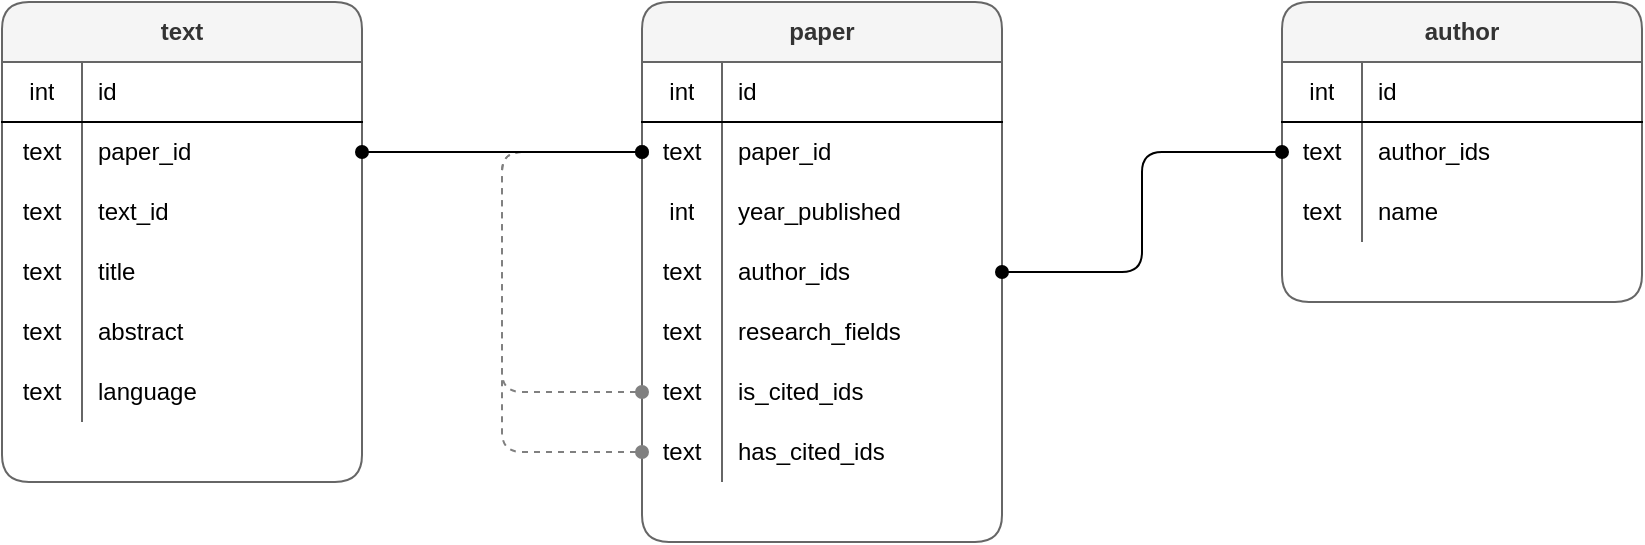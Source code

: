 <mxfile version="13.10.4" type="device"><diagram id="uzBlLWDX8OQpmBwyoThJ" name="Page-1"><mxGraphModel dx="946" dy="623" grid="1" gridSize="10" guides="1" tooltips="1" connect="1" arrows="1" fold="1" page="1" pageScale="1" pageWidth="1600" pageHeight="900" math="0" shadow="0"><root><mxCell id="0"/><mxCell id="1" parent="0"/><mxCell id="PZ33jid55H1ax71aNGN9-1" value="text" style="shape=table;html=1;whiteSpace=wrap;startSize=30;container=1;collapsible=0;childLayout=tableLayout;fixedRows=1;rowLines=0;fontStyle=1;align=center;rounded=1;fillColor=#f5f5f5;strokeColor=#666666;fontColor=#333333;" parent="1" vertex="1"><mxGeometry x="40" y="80" width="180" height="240" as="geometry"/></mxCell><mxCell id="PZ33jid55H1ax71aNGN9-2" value="" style="shape=partialRectangle;html=1;whiteSpace=wrap;collapsible=0;dropTarget=0;pointerEvents=0;fillColor=none;top=0;left=0;bottom=1;right=0;points=[[0,0.5],[1,0.5]];portConstraint=eastwest;" parent="PZ33jid55H1ax71aNGN9-1" vertex="1"><mxGeometry y="30" width="180" height="30" as="geometry"/></mxCell><mxCell id="PZ33jid55H1ax71aNGN9-3" value="int" style="shape=partialRectangle;html=1;whiteSpace=wrap;connectable=0;fillColor=none;top=0;left=0;bottom=0;right=0;overflow=hidden;" parent="PZ33jid55H1ax71aNGN9-2" vertex="1"><mxGeometry width="40" height="30" as="geometry"/></mxCell><mxCell id="PZ33jid55H1ax71aNGN9-4" value="id" style="shape=partialRectangle;html=1;whiteSpace=wrap;connectable=0;fillColor=none;top=0;left=0;bottom=0;right=0;align=left;spacingLeft=6;overflow=hidden;" parent="PZ33jid55H1ax71aNGN9-2" vertex="1"><mxGeometry x="40" width="140" height="30" as="geometry"/></mxCell><mxCell id="PZ33jid55H1ax71aNGN9-8" value="" style="shape=partialRectangle;html=1;whiteSpace=wrap;collapsible=0;dropTarget=0;pointerEvents=0;fillColor=none;top=0;left=0;bottom=0;right=0;points=[[0,0.5],[1,0.5]];portConstraint=eastwest;" parent="PZ33jid55H1ax71aNGN9-1" vertex="1"><mxGeometry y="60" width="180" height="30" as="geometry"/></mxCell><mxCell id="PZ33jid55H1ax71aNGN9-9" value="text" style="shape=partialRectangle;html=1;whiteSpace=wrap;connectable=0;fillColor=none;top=0;left=0;bottom=0;right=0;overflow=hidden;" parent="PZ33jid55H1ax71aNGN9-8" vertex="1"><mxGeometry width="40" height="30" as="geometry"/></mxCell><mxCell id="PZ33jid55H1ax71aNGN9-10" value="paper_id" style="shape=partialRectangle;html=1;whiteSpace=wrap;connectable=0;fillColor=none;top=0;left=0;bottom=0;right=0;align=left;spacingLeft=6;overflow=hidden;" parent="PZ33jid55H1ax71aNGN9-8" vertex="1"><mxGeometry x="40" width="140" height="30" as="geometry"/></mxCell><mxCell id="PZ33jid55H1ax71aNGN9-5" value="" style="shape=partialRectangle;html=1;whiteSpace=wrap;collapsible=0;dropTarget=0;pointerEvents=0;fillColor=none;top=0;left=0;bottom=0;right=0;points=[[0,0.5],[1,0.5]];portConstraint=eastwest;" parent="PZ33jid55H1ax71aNGN9-1" vertex="1"><mxGeometry y="90" width="180" height="30" as="geometry"/></mxCell><mxCell id="PZ33jid55H1ax71aNGN9-6" value="text" style="shape=partialRectangle;html=1;whiteSpace=wrap;connectable=0;fillColor=none;top=0;left=0;bottom=0;right=0;overflow=hidden;" parent="PZ33jid55H1ax71aNGN9-5" vertex="1"><mxGeometry width="40" height="30" as="geometry"/></mxCell><mxCell id="PZ33jid55H1ax71aNGN9-7" value="text_id" style="shape=partialRectangle;html=1;whiteSpace=wrap;connectable=0;fillColor=none;top=0;left=0;bottom=0;right=0;align=left;spacingLeft=6;overflow=hidden;" parent="PZ33jid55H1ax71aNGN9-5" vertex="1"><mxGeometry x="40" width="140" height="30" as="geometry"/></mxCell><mxCell id="PZ33jid55H1ax71aNGN9-14" value="" style="shape=partialRectangle;html=1;whiteSpace=wrap;collapsible=0;dropTarget=0;pointerEvents=0;fillColor=none;top=0;left=0;bottom=0;right=0;points=[[0,0.5],[1,0.5]];portConstraint=eastwest;" parent="PZ33jid55H1ax71aNGN9-1" vertex="1"><mxGeometry y="120" width="180" height="30" as="geometry"/></mxCell><mxCell id="PZ33jid55H1ax71aNGN9-15" value="text" style="shape=partialRectangle;html=1;whiteSpace=wrap;connectable=0;fillColor=none;top=0;left=0;bottom=0;right=0;overflow=hidden;" parent="PZ33jid55H1ax71aNGN9-14" vertex="1"><mxGeometry width="40" height="30" as="geometry"/></mxCell><mxCell id="PZ33jid55H1ax71aNGN9-16" value="title" style="shape=partialRectangle;html=1;whiteSpace=wrap;connectable=0;fillColor=none;top=0;left=0;bottom=0;right=0;align=left;spacingLeft=6;overflow=hidden;" parent="PZ33jid55H1ax71aNGN9-14" vertex="1"><mxGeometry x="40" width="140" height="30" as="geometry"/></mxCell><mxCell id="PZ33jid55H1ax71aNGN9-17" value="" style="shape=partialRectangle;html=1;whiteSpace=wrap;collapsible=0;dropTarget=0;pointerEvents=0;fillColor=none;top=0;left=0;bottom=0;right=0;points=[[0,0.5],[1,0.5]];portConstraint=eastwest;" parent="PZ33jid55H1ax71aNGN9-1" vertex="1"><mxGeometry y="150" width="180" height="30" as="geometry"/></mxCell><mxCell id="PZ33jid55H1ax71aNGN9-18" value="text" style="shape=partialRectangle;html=1;whiteSpace=wrap;connectable=0;fillColor=none;top=0;left=0;bottom=0;right=0;overflow=hidden;" parent="PZ33jid55H1ax71aNGN9-17" vertex="1"><mxGeometry width="40" height="30" as="geometry"/></mxCell><mxCell id="PZ33jid55H1ax71aNGN9-19" value="abstract" style="shape=partialRectangle;html=1;whiteSpace=wrap;connectable=0;fillColor=none;top=0;left=0;bottom=0;right=0;align=left;spacingLeft=6;overflow=hidden;" parent="PZ33jid55H1ax71aNGN9-17" vertex="1"><mxGeometry x="40" width="140" height="30" as="geometry"/></mxCell><mxCell id="EBa_PDKYJRNAmzm4SMT6-5" value="" style="shape=partialRectangle;html=1;whiteSpace=wrap;collapsible=0;dropTarget=0;pointerEvents=0;fillColor=none;top=0;left=0;bottom=0;right=0;points=[[0,0.5],[1,0.5]];portConstraint=eastwest;" parent="PZ33jid55H1ax71aNGN9-1" vertex="1"><mxGeometry y="180" width="180" height="30" as="geometry"/></mxCell><mxCell id="EBa_PDKYJRNAmzm4SMT6-6" value="text" style="shape=partialRectangle;html=1;whiteSpace=wrap;connectable=0;fillColor=none;top=0;left=0;bottom=0;right=0;overflow=hidden;" parent="EBa_PDKYJRNAmzm4SMT6-5" vertex="1"><mxGeometry width="40" height="30" as="geometry"/></mxCell><mxCell id="EBa_PDKYJRNAmzm4SMT6-7" value="language" style="shape=partialRectangle;html=1;whiteSpace=wrap;connectable=0;fillColor=none;top=0;left=0;bottom=0;right=0;align=left;spacingLeft=6;overflow=hidden;" parent="EBa_PDKYJRNAmzm4SMT6-5" vertex="1"><mxGeometry x="40" width="140" height="30" as="geometry"/></mxCell><mxCell id="PZ33jid55H1ax71aNGN9-20" value="author" style="shape=table;html=1;whiteSpace=wrap;startSize=30;container=1;collapsible=0;childLayout=tableLayout;fixedRows=1;rowLines=0;fontStyle=1;align=center;rounded=1;fillColor=#f5f5f5;strokeColor=#666666;fontColor=#333333;" parent="1" vertex="1"><mxGeometry x="680" y="80" width="180" height="150" as="geometry"/></mxCell><mxCell id="PZ33jid55H1ax71aNGN9-21" value="" style="shape=partialRectangle;html=1;whiteSpace=wrap;collapsible=0;dropTarget=0;pointerEvents=0;fillColor=none;top=0;left=0;bottom=1;right=0;points=[[0,0.5],[1,0.5]];portConstraint=eastwest;" parent="PZ33jid55H1ax71aNGN9-20" vertex="1"><mxGeometry y="30" width="180" height="30" as="geometry"/></mxCell><mxCell id="PZ33jid55H1ax71aNGN9-22" value="int" style="shape=partialRectangle;html=1;whiteSpace=wrap;connectable=0;fillColor=none;top=0;left=0;bottom=0;right=0;overflow=hidden;" parent="PZ33jid55H1ax71aNGN9-21" vertex="1"><mxGeometry width="40" height="30" as="geometry"/></mxCell><mxCell id="PZ33jid55H1ax71aNGN9-23" value="id" style="shape=partialRectangle;html=1;whiteSpace=wrap;connectable=0;fillColor=none;top=0;left=0;bottom=0;right=0;align=left;spacingLeft=6;overflow=hidden;" parent="PZ33jid55H1ax71aNGN9-21" vertex="1"><mxGeometry x="40" width="140" height="30" as="geometry"/></mxCell><mxCell id="PZ33jid55H1ax71aNGN9-24" value="" style="shape=partialRectangle;html=1;whiteSpace=wrap;collapsible=0;dropTarget=0;pointerEvents=0;fillColor=none;top=0;left=0;bottom=0;right=0;points=[[0,0.5],[1,0.5]];portConstraint=eastwest;" parent="PZ33jid55H1ax71aNGN9-20" vertex="1"><mxGeometry y="60" width="180" height="30" as="geometry"/></mxCell><mxCell id="PZ33jid55H1ax71aNGN9-25" value="text" style="shape=partialRectangle;html=1;whiteSpace=wrap;connectable=0;fillColor=none;top=0;left=0;bottom=0;right=0;overflow=hidden;" parent="PZ33jid55H1ax71aNGN9-24" vertex="1"><mxGeometry width="40" height="30" as="geometry"/></mxCell><mxCell id="PZ33jid55H1ax71aNGN9-26" value="author_ids" style="shape=partialRectangle;html=1;whiteSpace=wrap;connectable=0;fillColor=none;top=0;left=0;bottom=0;right=0;align=left;spacingLeft=6;overflow=hidden;" parent="PZ33jid55H1ax71aNGN9-24" vertex="1"><mxGeometry x="40" width="140" height="30" as="geometry"/></mxCell><mxCell id="PZ33jid55H1ax71aNGN9-30" value="" style="shape=partialRectangle;html=1;whiteSpace=wrap;collapsible=0;dropTarget=0;pointerEvents=0;fillColor=none;top=0;left=0;bottom=0;right=0;points=[[0,0.5],[1,0.5]];portConstraint=eastwest;" parent="PZ33jid55H1ax71aNGN9-20" vertex="1"><mxGeometry y="90" width="180" height="30" as="geometry"/></mxCell><mxCell id="PZ33jid55H1ax71aNGN9-31" value="text" style="shape=partialRectangle;html=1;whiteSpace=wrap;connectable=0;fillColor=none;top=0;left=0;bottom=0;right=0;overflow=hidden;" parent="PZ33jid55H1ax71aNGN9-30" vertex="1"><mxGeometry width="40" height="30" as="geometry"/></mxCell><mxCell id="PZ33jid55H1ax71aNGN9-32" value="name" style="shape=partialRectangle;html=1;whiteSpace=wrap;connectable=0;fillColor=none;top=0;left=0;bottom=0;right=0;align=left;spacingLeft=6;overflow=hidden;" parent="PZ33jid55H1ax71aNGN9-30" vertex="1"><mxGeometry x="40" width="140" height="30" as="geometry"/></mxCell><mxCell id="PZ33jid55H1ax71aNGN9-36" value="paper" style="shape=table;html=1;whiteSpace=wrap;startSize=30;container=1;collapsible=0;childLayout=tableLayout;fixedRows=1;rowLines=0;fontStyle=1;align=center;fillColor=#f5f5f5;strokeColor=#666666;fontColor=#333333;rounded=1;" parent="1" vertex="1"><mxGeometry x="360" y="80" width="180" height="270" as="geometry"/></mxCell><mxCell id="PZ33jid55H1ax71aNGN9-37" value="" style="shape=partialRectangle;html=1;whiteSpace=wrap;collapsible=0;dropTarget=0;pointerEvents=0;fillColor=none;top=0;left=0;bottom=1;right=0;points=[[0,0.5],[1,0.5]];portConstraint=eastwest;" parent="PZ33jid55H1ax71aNGN9-36" vertex="1"><mxGeometry y="30" width="180" height="30" as="geometry"/></mxCell><mxCell id="PZ33jid55H1ax71aNGN9-38" value="int" style="shape=partialRectangle;html=1;whiteSpace=wrap;connectable=0;fillColor=none;top=0;left=0;bottom=0;right=0;overflow=hidden;" parent="PZ33jid55H1ax71aNGN9-37" vertex="1"><mxGeometry width="40" height="30" as="geometry"/></mxCell><mxCell id="PZ33jid55H1ax71aNGN9-39" value="id" style="shape=partialRectangle;html=1;whiteSpace=wrap;connectable=0;fillColor=none;top=0;left=0;bottom=0;right=0;align=left;spacingLeft=6;overflow=hidden;" parent="PZ33jid55H1ax71aNGN9-37" vertex="1"><mxGeometry x="40" width="140" height="30" as="geometry"/></mxCell><mxCell id="PZ33jid55H1ax71aNGN9-43" value="" style="shape=partialRectangle;html=1;whiteSpace=wrap;collapsible=0;dropTarget=0;pointerEvents=0;fillColor=none;top=0;left=0;bottom=0;right=0;points=[[0,0.5],[1,0.5]];portConstraint=eastwest;" parent="PZ33jid55H1ax71aNGN9-36" vertex="1"><mxGeometry y="60" width="180" height="30" as="geometry"/></mxCell><mxCell id="PZ33jid55H1ax71aNGN9-44" value="text" style="shape=partialRectangle;html=1;whiteSpace=wrap;connectable=0;fillColor=none;top=0;left=0;bottom=0;right=0;overflow=hidden;" parent="PZ33jid55H1ax71aNGN9-43" vertex="1"><mxGeometry width="40" height="30" as="geometry"/></mxCell><mxCell id="PZ33jid55H1ax71aNGN9-45" value="paper_id" style="shape=partialRectangle;html=1;whiteSpace=wrap;connectable=0;fillColor=none;top=0;left=0;bottom=0;right=0;align=left;spacingLeft=6;overflow=hidden;" parent="PZ33jid55H1ax71aNGN9-43" vertex="1"><mxGeometry x="40" width="140" height="30" as="geometry"/></mxCell><mxCell id="PZ33jid55H1ax71aNGN9-40" value="" style="shape=partialRectangle;html=1;whiteSpace=wrap;collapsible=0;dropTarget=0;pointerEvents=0;fillColor=none;top=0;left=0;bottom=0;right=0;points=[[0,0.5],[1,0.5]];portConstraint=eastwest;" parent="PZ33jid55H1ax71aNGN9-36" vertex="1"><mxGeometry y="90" width="180" height="30" as="geometry"/></mxCell><mxCell id="PZ33jid55H1ax71aNGN9-41" value="int" style="shape=partialRectangle;html=1;whiteSpace=wrap;connectable=0;fillColor=none;top=0;left=0;bottom=0;right=0;overflow=hidden;" parent="PZ33jid55H1ax71aNGN9-40" vertex="1"><mxGeometry width="40" height="30" as="geometry"/></mxCell><mxCell id="PZ33jid55H1ax71aNGN9-42" value="year_published" style="shape=partialRectangle;html=1;whiteSpace=wrap;connectable=0;fillColor=none;top=0;left=0;bottom=0;right=0;align=left;spacingLeft=6;overflow=hidden;" parent="PZ33jid55H1ax71aNGN9-40" vertex="1"><mxGeometry x="40" width="140" height="30" as="geometry"/></mxCell><mxCell id="PZ33jid55H1ax71aNGN9-46" value="" style="shape=partialRectangle;html=1;whiteSpace=wrap;collapsible=0;dropTarget=0;pointerEvents=0;fillColor=none;top=0;left=0;bottom=0;right=0;points=[[0,0.5],[1,0.5]];portConstraint=eastwest;" parent="PZ33jid55H1ax71aNGN9-36" vertex="1"><mxGeometry y="120" width="180" height="30" as="geometry"/></mxCell><mxCell id="PZ33jid55H1ax71aNGN9-47" value="text" style="shape=partialRectangle;html=1;whiteSpace=wrap;connectable=0;fillColor=none;top=0;left=0;bottom=0;right=0;overflow=hidden;" parent="PZ33jid55H1ax71aNGN9-46" vertex="1"><mxGeometry width="40" height="30" as="geometry"/></mxCell><mxCell id="PZ33jid55H1ax71aNGN9-48" value="author_ids" style="shape=partialRectangle;html=1;whiteSpace=wrap;connectable=0;fillColor=none;top=0;left=0;bottom=0;right=0;align=left;spacingLeft=6;overflow=hidden;" parent="PZ33jid55H1ax71aNGN9-46" vertex="1"><mxGeometry x="40" width="140" height="30" as="geometry"/></mxCell><mxCell id="PZ33jid55H1ax71aNGN9-52" value="" style="shape=partialRectangle;html=1;whiteSpace=wrap;collapsible=0;dropTarget=0;pointerEvents=0;fillColor=none;top=0;left=0;bottom=0;right=0;points=[[0,0.5],[1,0.5]];portConstraint=eastwest;" parent="PZ33jid55H1ax71aNGN9-36" vertex="1"><mxGeometry y="150" width="180" height="30" as="geometry"/></mxCell><mxCell id="PZ33jid55H1ax71aNGN9-53" value="text" style="shape=partialRectangle;html=1;whiteSpace=wrap;connectable=0;fillColor=none;top=0;left=0;bottom=0;right=0;overflow=hidden;" parent="PZ33jid55H1ax71aNGN9-52" vertex="1"><mxGeometry width="40" height="30" as="geometry"/></mxCell><mxCell id="PZ33jid55H1ax71aNGN9-54" value="research_fields" style="shape=partialRectangle;html=1;whiteSpace=wrap;connectable=0;fillColor=none;top=0;left=0;bottom=0;right=0;align=left;spacingLeft=6;overflow=hidden;" parent="PZ33jid55H1ax71aNGN9-52" vertex="1"><mxGeometry x="40" width="140" height="30" as="geometry"/></mxCell><mxCell id="EBa_PDKYJRNAmzm4SMT6-3" style="edgeStyle=orthogonalEdgeStyle;rounded=1;orthogonalLoop=1;jettySize=auto;html=1;entryX=0;entryY=0.5;entryDx=0;entryDy=0;startArrow=oval;startFill=1;endArrow=oval;endFill=1;dashed=1;fillColor=#f5f5f5;strokeColor=#808080;" parent="PZ33jid55H1ax71aNGN9-36" source="PZ33jid55H1ax71aNGN9-58" target="PZ33jid55H1ax71aNGN9-43" edge="1"><mxGeometry relative="1" as="geometry"><Array as="points"><mxPoint x="-70" y="195"/><mxPoint x="-70" y="75"/></Array></mxGeometry></mxCell><mxCell id="PZ33jid55H1ax71aNGN9-58" value="" style="shape=partialRectangle;html=1;whiteSpace=wrap;collapsible=0;dropTarget=0;pointerEvents=0;fillColor=none;top=0;left=0;bottom=0;right=0;points=[[0,0.5],[1,0.5]];portConstraint=eastwest;" parent="PZ33jid55H1ax71aNGN9-36" vertex="1"><mxGeometry y="180" width="180" height="30" as="geometry"/></mxCell><mxCell id="PZ33jid55H1ax71aNGN9-59" value="text" style="shape=partialRectangle;html=1;whiteSpace=wrap;connectable=0;fillColor=none;top=0;left=0;bottom=0;right=0;overflow=hidden;" parent="PZ33jid55H1ax71aNGN9-58" vertex="1"><mxGeometry width="40" height="30" as="geometry"/></mxCell><mxCell id="PZ33jid55H1ax71aNGN9-60" value="is_cited_ids" style="shape=partialRectangle;html=1;whiteSpace=wrap;connectable=0;fillColor=none;top=0;left=0;bottom=0;right=0;align=left;spacingLeft=6;overflow=hidden;" parent="PZ33jid55H1ax71aNGN9-58" vertex="1"><mxGeometry x="40" width="140" height="30" as="geometry"/></mxCell><mxCell id="EBa_PDKYJRNAmzm4SMT6-4" style="edgeStyle=orthogonalEdgeStyle;rounded=1;orthogonalLoop=1;jettySize=auto;html=1;entryX=0;entryY=0.5;entryDx=0;entryDy=0;startArrow=oval;startFill=1;endArrow=oval;endFill=1;dashed=1;strokeColor=#808080;" parent="PZ33jid55H1ax71aNGN9-36" source="PZ33jid55H1ax71aNGN9-61" target="PZ33jid55H1ax71aNGN9-43" edge="1"><mxGeometry relative="1" as="geometry"><Array as="points"><mxPoint x="-70" y="225"/><mxPoint x="-70" y="75"/></Array></mxGeometry></mxCell><mxCell id="PZ33jid55H1ax71aNGN9-61" value="" style="shape=partialRectangle;html=1;whiteSpace=wrap;collapsible=0;dropTarget=0;pointerEvents=0;fillColor=none;top=0;left=0;bottom=0;right=0;points=[[0,0.5],[1,0.5]];portConstraint=eastwest;" parent="PZ33jid55H1ax71aNGN9-36" vertex="1"><mxGeometry y="210" width="180" height="30" as="geometry"/></mxCell><mxCell id="PZ33jid55H1ax71aNGN9-62" value="text" style="shape=partialRectangle;html=1;whiteSpace=wrap;connectable=0;fillColor=none;top=0;left=0;bottom=0;right=0;overflow=hidden;" parent="PZ33jid55H1ax71aNGN9-61" vertex="1"><mxGeometry width="40" height="30" as="geometry"/></mxCell><mxCell id="PZ33jid55H1ax71aNGN9-63" value="has_cited_ids" style="shape=partialRectangle;html=1;whiteSpace=wrap;connectable=0;fillColor=none;top=0;left=0;bottom=0;right=0;align=left;spacingLeft=6;overflow=hidden;" parent="PZ33jid55H1ax71aNGN9-61" vertex="1"><mxGeometry x="40" width="140" height="30" as="geometry"/></mxCell><mxCell id="PZ33jid55H1ax71aNGN9-65" style="edgeStyle=orthogonalEdgeStyle;rounded=1;orthogonalLoop=1;jettySize=auto;html=1;entryX=0;entryY=0.5;entryDx=0;entryDy=0;startArrow=oval;startFill=1;endArrow=oval;endFill=1;" parent="1" source="PZ33jid55H1ax71aNGN9-46" target="PZ33jid55H1ax71aNGN9-24" edge="1"><mxGeometry relative="1" as="geometry"/></mxCell><mxCell id="PZ33jid55H1ax71aNGN9-66" style="edgeStyle=orthogonalEdgeStyle;rounded=1;orthogonalLoop=1;jettySize=auto;html=1;entryX=0;entryY=0.5;entryDx=0;entryDy=0;startArrow=oval;startFill=1;endArrow=oval;endFill=1;" parent="1" source="PZ33jid55H1ax71aNGN9-8" target="PZ33jid55H1ax71aNGN9-43" edge="1"><mxGeometry relative="1" as="geometry"/></mxCell></root></mxGraphModel></diagram></mxfile>